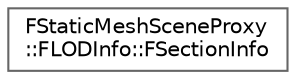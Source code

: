 digraph "Graphical Class Hierarchy"
{
 // INTERACTIVE_SVG=YES
 // LATEX_PDF_SIZE
  bgcolor="transparent";
  edge [fontname=Helvetica,fontsize=10,labelfontname=Helvetica,labelfontsize=10];
  node [fontname=Helvetica,fontsize=10,shape=box,height=0.2,width=0.4];
  rankdir="LR";
  Node0 [id="Node000000",label="FStaticMeshSceneProxy\l::FLODInfo::FSectionInfo",height=0.2,width=0.4,color="grey40", fillcolor="white", style="filled",URL="$dd/d4f/structFStaticMeshSceneProxy_1_1FLODInfo_1_1FSectionInfo.html",tooltip="Information about an element of a LOD."];
}
